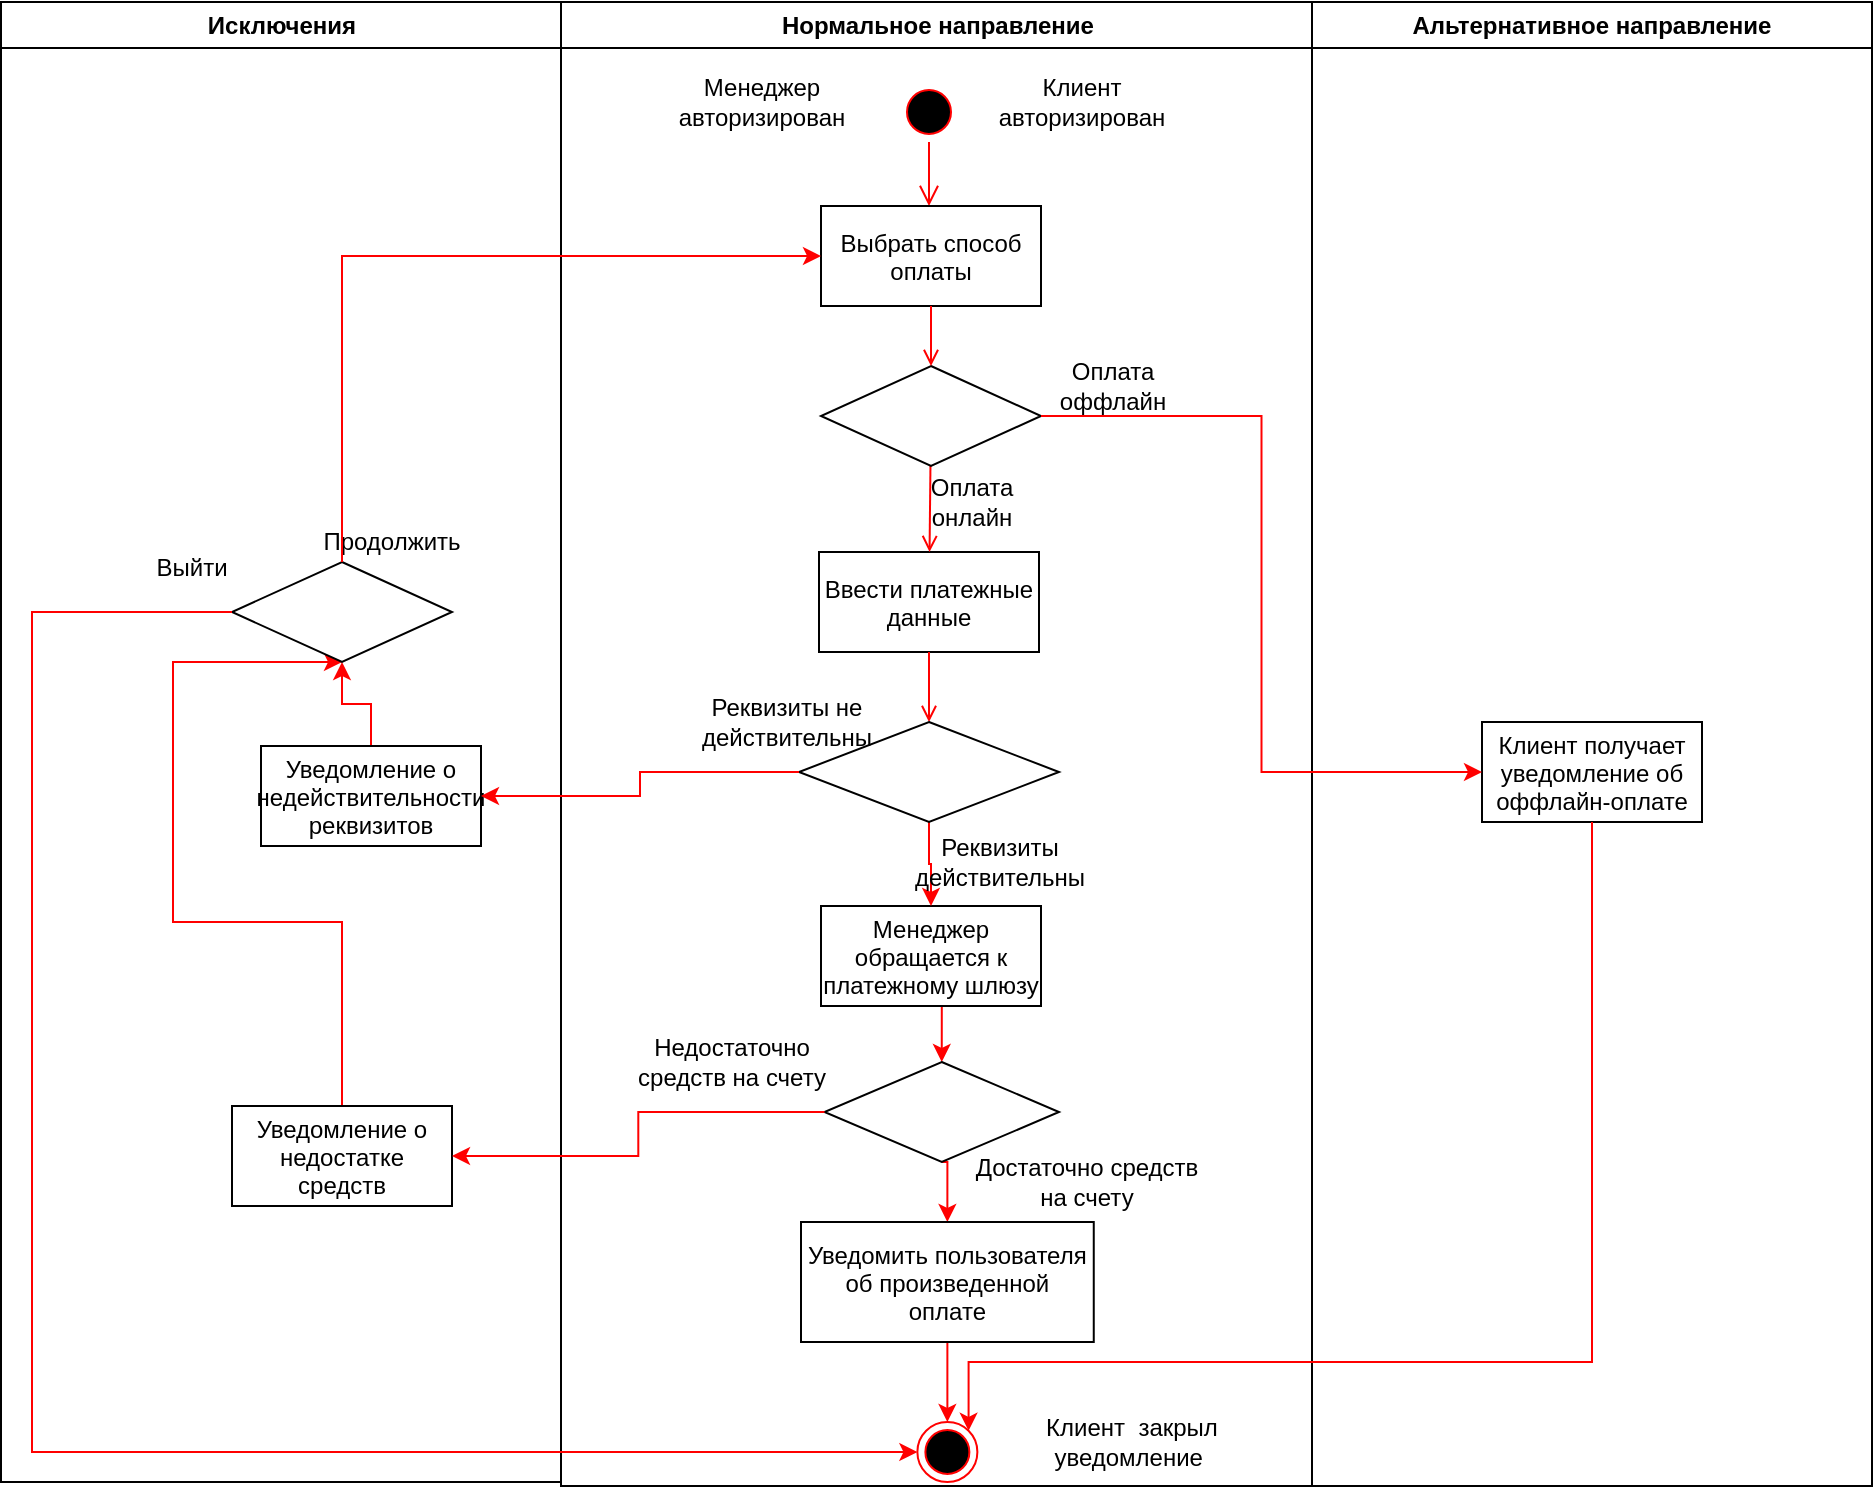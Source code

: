 <mxfile version="13.9.8" type="github" pages="2">
  <diagram name="Page-1" id="e7e014a7-5840-1c2e-5031-d8a46d1fe8dd">
    <mxGraphModel dx="2406" dy="738" grid="1" gridSize="10" guides="1" tooltips="1" connect="1" arrows="1" fold="1" page="1" pageScale="1" pageWidth="1169" pageHeight="826" background="#ffffff" math="0" shadow="0">
      <root>
        <mxCell id="0" />
        <mxCell id="1" parent="0" />
        <mxCell id="3" value="Альтернативное направление" style="swimlane;whiteSpace=wrap" parent="1" vertex="1">
          <mxGeometry x="540" y="140" width="280" height="742" as="geometry" />
        </mxCell>
        <mxCell id="16" value="Клиент получает&#xa;уведомление об &#xa;оффлайн-оплате" style="" parent="3" vertex="1">
          <mxGeometry x="85" y="360" width="110" height="50" as="geometry" />
        </mxCell>
        <mxCell id="2" value="Нормальное направление" style="swimlane;whiteSpace=wrap" parent="3" vertex="1">
          <mxGeometry x="-375.5" width="375.5" height="742" as="geometry" />
        </mxCell>
        <mxCell id="5" value="" style="ellipse;shape=startState;fillColor=#000000;strokeColor=#ff0000;" parent="2" vertex="1">
          <mxGeometry x="169" y="40" width="30" height="30" as="geometry" />
        </mxCell>
        <mxCell id="6" value="" style="edgeStyle=elbowEdgeStyle;elbow=horizontal;verticalAlign=bottom;endArrow=open;endSize=8;strokeColor=#FF0000;endFill=1;rounded=0" parent="2" source="5" target="7" edge="1">
          <mxGeometry x="100" y="40" as="geometry">
            <mxPoint x="115" y="110" as="targetPoint" />
          </mxGeometry>
        </mxCell>
        <mxCell id="7" value="Выбрать способ &#xa;оплаты" style="" parent="2" vertex="1">
          <mxGeometry x="130" y="102" width="110" height="50" as="geometry" />
        </mxCell>
        <mxCell id="8" value="Ввести платежные &#xa;данные" style="" parent="2" vertex="1">
          <mxGeometry x="129" y="275" width="110" height="50" as="geometry" />
        </mxCell>
        <mxCell id="9" value="" style="endArrow=open;strokeColor=#FF0000;endFill=1;rounded=0" parent="2" source="payfzRqC4_l33kHzJgeO-44" target="8" edge="1">
          <mxGeometry relative="1" as="geometry" />
        </mxCell>
        <mxCell id="payfzRqC4_l33kHzJgeO-53" style="edgeStyle=orthogonalEdgeStyle;rounded=0;orthogonalLoop=1;jettySize=auto;html=1;exitX=0.5;exitY=1;exitDx=0;exitDy=0;entryX=0.5;entryY=0;entryDx=0;entryDy=0;labelBackgroundColor=#FF0000;strokeColor=#FF0000;fontColor=#FF0000;" parent="2" source="10" target="payfzRqC4_l33kHzJgeO-52" edge="1">
          <mxGeometry relative="1" as="geometry" />
        </mxCell>
        <mxCell id="10" value="Менеджер &#xa;обращается к &#xa;платежному шлюзу" style="" parent="2" vertex="1">
          <mxGeometry x="130" y="452" width="110" height="50" as="geometry" />
        </mxCell>
        <mxCell id="11" value="" style="endArrow=open;strokeColor=#FF0000;endFill=1;rounded=0;entryX=0.5;entryY=0;entryDx=0;entryDy=0;" parent="2" source="8" target="payfzRqC4_l33kHzJgeO-49" edge="1">
          <mxGeometry relative="1" as="geometry" />
        </mxCell>
        <mxCell id="payfzRqC4_l33kHzJgeO-41" value="Клиент авторизирован" style="text;html=1;strokeColor=none;fillColor=none;align=center;verticalAlign=middle;whiteSpace=wrap;rounded=0;" parent="2" vertex="1">
          <mxGeometry x="205.5" y="40" width="110" height="20" as="geometry" />
        </mxCell>
        <mxCell id="payfzRqC4_l33kHzJgeO-44" value="" style="rhombus;whiteSpace=wrap;html=1;" parent="2" vertex="1">
          <mxGeometry x="130" y="182" width="110" height="50" as="geometry" />
        </mxCell>
        <mxCell id="payfzRqC4_l33kHzJgeO-45" value="" style="endArrow=open;strokeColor=#FF0000;endFill=1;rounded=0" parent="2" source="7" target="payfzRqC4_l33kHzJgeO-44" edge="1">
          <mxGeometry relative="1" as="geometry">
            <mxPoint x="278.5" y="288" as="sourcePoint" />
            <mxPoint x="278.5" y="388" as="targetPoint" />
          </mxGeometry>
        </mxCell>
        <mxCell id="payfzRqC4_l33kHzJgeO-42" value="Менеджер авторизирован" style="text;html=1;strokeColor=none;fillColor=none;align=center;verticalAlign=middle;whiteSpace=wrap;rounded=0;" parent="2" vertex="1">
          <mxGeometry x="45.5" y="40" width="110" height="20" as="geometry" />
        </mxCell>
        <mxCell id="payfzRqC4_l33kHzJgeO-50" style="edgeStyle=orthogonalEdgeStyle;rounded=0;orthogonalLoop=1;jettySize=auto;html=1;exitX=0.5;exitY=1;exitDx=0;exitDy=0;entryX=0.5;entryY=0;entryDx=0;entryDy=0;labelBackgroundColor=#FF0000;strokeColor=#FF0000;fontColor=#FF0000;" parent="2" source="payfzRqC4_l33kHzJgeO-49" target="10" edge="1">
          <mxGeometry relative="1" as="geometry" />
        </mxCell>
        <mxCell id="payfzRqC4_l33kHzJgeO-49" value="" style="rhombus;whiteSpace=wrap;html=1;" parent="2" vertex="1">
          <mxGeometry x="119" y="360" width="130" height="50" as="geometry" />
        </mxCell>
        <mxCell id="payfzRqC4_l33kHzJgeO-58" style="edgeStyle=orthogonalEdgeStyle;rounded=0;orthogonalLoop=1;jettySize=auto;html=1;exitX=0.5;exitY=1;exitDx=0;exitDy=0;entryX=0.5;entryY=0;entryDx=0;entryDy=0;labelBackgroundColor=#FF0000;strokeColor=#FF0000;fontColor=#FF0000;" parent="2" source="payfzRqC4_l33kHzJgeO-52" target="payfzRqC4_l33kHzJgeO-57" edge="1">
          <mxGeometry relative="1" as="geometry" />
        </mxCell>
        <mxCell id="payfzRqC4_l33kHzJgeO-52" value="" style="rhombus;whiteSpace=wrap;html=1;" parent="2" vertex="1">
          <mxGeometry x="131.75" y="530" width="117.25" height="50" as="geometry" />
        </mxCell>
        <mxCell id="payfzRqC4_l33kHzJgeO-59" style="edgeStyle=orthogonalEdgeStyle;rounded=0;orthogonalLoop=1;jettySize=auto;html=1;exitX=0.5;exitY=1;exitDx=0;exitDy=0;entryX=0.5;entryY=0;entryDx=0;entryDy=0;labelBackgroundColor=#FF0000;strokeColor=#FF0000;fontColor=#FF0000;" parent="2" source="payfzRqC4_l33kHzJgeO-57" target="38" edge="1">
          <mxGeometry relative="1" as="geometry" />
        </mxCell>
        <mxCell id="payfzRqC4_l33kHzJgeO-57" value="Уведомить пользователя&#xa;об произведенной&#xa;оплате" style="" parent="2" vertex="1">
          <mxGeometry x="120" y="610" width="146.38" height="60" as="geometry" />
        </mxCell>
        <mxCell id="38" value="" style="ellipse;shape=endState;fillColor=#000000;strokeColor=#ff0000" parent="2" vertex="1">
          <mxGeometry x="178.19" y="710" width="30" height="30" as="geometry" />
        </mxCell>
        <mxCell id="payfzRqC4_l33kHzJgeO-60" value="Клиент&amp;nbsp; закрыл уведомление&amp;nbsp;" style="text;html=1;strokeColor=none;fillColor=none;align=center;verticalAlign=middle;whiteSpace=wrap;rounded=0;" parent="2" vertex="1">
          <mxGeometry x="211.88" y="710" width="148.12" height="20" as="geometry" />
        </mxCell>
        <mxCell id="payfzRqC4_l33kHzJgeO-64" value="Оплата онлайн" style="text;html=1;strokeColor=none;fillColor=none;align=center;verticalAlign=middle;whiteSpace=wrap;rounded=0;fontColor=#000000;" parent="2" vertex="1">
          <mxGeometry x="185.5" y="240" width="40" height="20" as="geometry" />
        </mxCell>
        <mxCell id="WpDBWfvaGtJAb8BP72D2-39" value="Реквизиты действительны" style="text;html=1;strokeColor=none;fillColor=none;align=center;verticalAlign=middle;whiteSpace=wrap;rounded=0;" vertex="1" parent="2">
          <mxGeometry x="199" y="420" width="40" height="20" as="geometry" />
        </mxCell>
        <mxCell id="WpDBWfvaGtJAb8BP72D2-40" value="Реквизиты не действительны" style="text;html=1;strokeColor=none;fillColor=none;align=center;verticalAlign=middle;whiteSpace=wrap;rounded=0;" vertex="1" parent="2">
          <mxGeometry x="65.5" y="350" width="94.5" height="20" as="geometry" />
        </mxCell>
        <mxCell id="WpDBWfvaGtJAb8BP72D2-41" value="Оплата оффлайн" style="text;html=1;strokeColor=none;fillColor=none;align=center;verticalAlign=middle;whiteSpace=wrap;rounded=0;" vertex="1" parent="2">
          <mxGeometry x="240" y="182" width="71" height="20" as="geometry" />
        </mxCell>
        <mxCell id="WpDBWfvaGtJAb8BP72D2-47" value="Недостаточно средств на счету" style="text;html=1;strokeColor=none;fillColor=none;align=center;verticalAlign=middle;whiteSpace=wrap;rounded=0;" vertex="1" parent="2">
          <mxGeometry x="30" y="520" width="110" height="20" as="geometry" />
        </mxCell>
        <mxCell id="WpDBWfvaGtJAb8BP72D2-48" value="Достаточно средств на счету" style="text;html=1;strokeColor=none;fillColor=none;align=center;verticalAlign=middle;whiteSpace=wrap;rounded=0;" vertex="1" parent="2">
          <mxGeometry x="205.5" y="580" width="114.5" height="20" as="geometry" />
        </mxCell>
        <mxCell id="payfzRqC4_l33kHzJgeO-61" style="edgeStyle=orthogonalEdgeStyle;rounded=0;orthogonalLoop=1;jettySize=auto;html=1;exitX=1;exitY=0.5;exitDx=0;exitDy=0;entryX=0;entryY=0.5;entryDx=0;entryDy=0;labelBackgroundColor=#FF0000;strokeColor=#FF0000;fontColor=#000000;" parent="3" source="payfzRqC4_l33kHzJgeO-44" target="16" edge="1">
          <mxGeometry relative="1" as="geometry" />
        </mxCell>
        <mxCell id="payfzRqC4_l33kHzJgeO-63" style="edgeStyle=orthogonalEdgeStyle;rounded=0;orthogonalLoop=1;jettySize=auto;html=1;exitX=0.5;exitY=1;exitDx=0;exitDy=0;entryX=1;entryY=0;entryDx=0;entryDy=0;labelBackgroundColor=#FF0000;strokeColor=#FF0000;fontColor=#000000;" parent="3" source="16" target="38" edge="1">
          <mxGeometry relative="1" as="geometry">
            <Array as="points">
              <mxPoint x="140" y="680" />
              <mxPoint x="-172" y="680" />
            </Array>
          </mxGeometry>
        </mxCell>
        <mxCell id="4" value="Исключения" style="swimlane;whiteSpace=wrap" parent="1" vertex="1">
          <mxGeometry x="-115.5" y="140" width="280" height="740" as="geometry" />
        </mxCell>
        <mxCell id="WpDBWfvaGtJAb8BP72D2-50" style="edgeStyle=orthogonalEdgeStyle;rounded=0;orthogonalLoop=1;jettySize=auto;html=1;exitX=0.5;exitY=0;exitDx=0;exitDy=0;entryX=0.5;entryY=1;entryDx=0;entryDy=0;strokeColor=#FF0000;" edge="1" parent="4" source="33" target="WpDBWfvaGtJAb8BP72D2-49">
          <mxGeometry relative="1" as="geometry" />
        </mxCell>
        <mxCell id="33" value="Уведомление о&#xa;недействительности &#xa;реквизитов" style="" parent="4" vertex="1">
          <mxGeometry x="130" y="372" width="110" height="50" as="geometry" />
        </mxCell>
        <mxCell id="WpDBWfvaGtJAb8BP72D2-55" style="edgeStyle=orthogonalEdgeStyle;rounded=0;orthogonalLoop=1;jettySize=auto;html=1;exitX=0.5;exitY=0;exitDx=0;exitDy=0;entryX=0.5;entryY=1;entryDx=0;entryDy=0;strokeColor=#FF0000;" edge="1" parent="4" source="payfzRqC4_l33kHzJgeO-55" target="WpDBWfvaGtJAb8BP72D2-49">
          <mxGeometry relative="1" as="geometry">
            <Array as="points">
              <mxPoint x="171" y="460" />
              <mxPoint x="86" y="460" />
              <mxPoint x="86" y="330" />
            </Array>
          </mxGeometry>
        </mxCell>
        <mxCell id="payfzRqC4_l33kHzJgeO-55" value="Уведомление о &#xa;недостатке &#xa;средств" style="" parent="4" vertex="1">
          <mxGeometry x="115.5" y="552" width="110" height="50" as="geometry" />
        </mxCell>
        <mxCell id="WpDBWfvaGtJAb8BP72D2-49" value="" style="rhombus;whiteSpace=wrap;html=1;" vertex="1" parent="4">
          <mxGeometry x="115.5" y="280" width="110" height="50" as="geometry" />
        </mxCell>
        <mxCell id="WpDBWfvaGtJAb8BP72D2-52" value="Продолжить" style="text;html=1;strokeColor=none;fillColor=none;align=center;verticalAlign=middle;whiteSpace=wrap;rounded=0;" vertex="1" parent="4">
          <mxGeometry x="175.5" y="260" width="40" height="20" as="geometry" />
        </mxCell>
        <mxCell id="WpDBWfvaGtJAb8BP72D2-54" value="Выйти" style="text;html=1;strokeColor=none;fillColor=none;align=center;verticalAlign=middle;whiteSpace=wrap;rounded=0;" vertex="1" parent="4">
          <mxGeometry x="75.5" y="273" width="40" height="20" as="geometry" />
        </mxCell>
        <mxCell id="payfzRqC4_l33kHzJgeO-51" style="edgeStyle=orthogonalEdgeStyle;rounded=0;orthogonalLoop=1;jettySize=auto;html=1;exitX=0;exitY=0.5;exitDx=0;exitDy=0;entryX=1;entryY=0.5;entryDx=0;entryDy=0;labelBackgroundColor=#FF0000;strokeColor=#FF0000;fontColor=#FF0000;" parent="1" source="payfzRqC4_l33kHzJgeO-49" target="33" edge="1">
          <mxGeometry relative="1" as="geometry" />
        </mxCell>
        <mxCell id="payfzRqC4_l33kHzJgeO-56" style="edgeStyle=orthogonalEdgeStyle;rounded=0;orthogonalLoop=1;jettySize=auto;html=1;exitX=0;exitY=0.5;exitDx=0;exitDy=0;entryX=1;entryY=0.5;entryDx=0;entryDy=0;labelBackgroundColor=#FF0000;strokeColor=#FF0000;fontColor=#FF0000;" parent="1" source="payfzRqC4_l33kHzJgeO-52" target="payfzRqC4_l33kHzJgeO-55" edge="1">
          <mxGeometry relative="1" as="geometry" />
        </mxCell>
        <mxCell id="WpDBWfvaGtJAb8BP72D2-51" style="edgeStyle=orthogonalEdgeStyle;rounded=0;orthogonalLoop=1;jettySize=auto;html=1;exitX=0.5;exitY=0;exitDx=0;exitDy=0;entryX=0;entryY=0.5;entryDx=0;entryDy=0;strokeColor=#FF0000;" edge="1" parent="1" source="WpDBWfvaGtJAb8BP72D2-49" target="7">
          <mxGeometry relative="1" as="geometry" />
        </mxCell>
        <mxCell id="WpDBWfvaGtJAb8BP72D2-53" style="edgeStyle=orthogonalEdgeStyle;rounded=0;orthogonalLoop=1;jettySize=auto;html=1;exitX=0;exitY=0.5;exitDx=0;exitDy=0;strokeColor=#FF0000;entryX=0;entryY=0.5;entryDx=0;entryDy=0;" edge="1" parent="1" source="WpDBWfvaGtJAb8BP72D2-49" target="38">
          <mxGeometry relative="1" as="geometry">
            <mxPoint x="210" y="810.0" as="targetPoint" />
            <Array as="points">
              <mxPoint x="-100" y="445" />
              <mxPoint x="-100" y="865" />
            </Array>
          </mxGeometry>
        </mxCell>
      </root>
    </mxGraphModel>
  </diagram>
  <diagram id="twCJopP6pjNZeUdfh6I7" name="Page-2">
    <mxGraphModel dx="742" dy="443" grid="1" gridSize="10" guides="1" tooltips="1" connect="1" arrows="1" fold="1" page="1" pageScale="1" pageWidth="827" pageHeight="1169" math="0" shadow="0">
      <root>
        <mxCell id="E5rrJ6HUVpT2nXBQITvH-0" />
        <mxCell id="E5rrJ6HUVpT2nXBQITvH-1" parent="E5rrJ6HUVpT2nXBQITvH-0" />
        <mxCell id="E5rrJ6HUVpT2nXBQITvH-2" value="Клиент" style="shape=umlActor;verticalLabelPosition=bottom;verticalAlign=top;html=1;" vertex="1" parent="E5rrJ6HUVpT2nXBQITvH-1">
          <mxGeometry x="60" y="10" width="30" height="60" as="geometry" />
        </mxCell>
        <mxCell id="hGbeXIHVRnuwIxVUk1rJ-0" value="" style="html=1;points=[];perimeter=orthogonalPerimeter;" vertex="1" parent="E5rrJ6HUVpT2nXBQITvH-1">
          <mxGeometry x="70" y="120" width="10" height="50" as="geometry" />
        </mxCell>
        <mxCell id="hGbeXIHVRnuwIxVUk1rJ-1" value="Менеджер" style="shape=umlActor;verticalLabelPosition=bottom;verticalAlign=top;html=1;" vertex="1" parent="E5rrJ6HUVpT2nXBQITvH-1">
          <mxGeometry x="390" y="10" width="30" height="60" as="geometry" />
        </mxCell>
        <mxCell id="bqVrj4SfDNWQZIhXisQ--2" value="" style="endArrow=open;endFill=1;endSize=12;html=1;exitX=0.933;exitY=0.088;exitDx=0;exitDy=0;exitPerimeter=0;entryX=1;entryY=0.638;entryDx=0;entryDy=0;entryPerimeter=0;edgeStyle=elbowEdgeStyle;" edge="1" parent="E5rrJ6HUVpT2nXBQITvH-1" source="hGbeXIHVRnuwIxVUk1rJ-0" target="hGbeXIHVRnuwIxVUk1rJ-0">
          <mxGeometry width="160" relative="1" as="geometry">
            <mxPoint x="330" y="250" as="sourcePoint" />
            <mxPoint x="490" y="250" as="targetPoint" />
            <Array as="points">
              <mxPoint x="180" y="127" />
              <mxPoint x="260" y="150" />
            </Array>
          </mxGeometry>
        </mxCell>
        <mxCell id="bqVrj4SfDNWQZIhXisQ--3" value="Оплата картой" style="text;html=1;strokeColor=none;fillColor=none;align=center;verticalAlign=middle;whiteSpace=wrap;rounded=0;" vertex="1" parent="E5rrJ6HUVpT2nXBQITvH-1">
          <mxGeometry x="100" y="100" width="40" height="20" as="geometry" />
        </mxCell>
        <mxCell id="bqVrj4SfDNWQZIhXisQ--4" value="" style="html=1;points=[];perimeter=orthogonalPerimeter;" vertex="1" parent="E5rrJ6HUVpT2nXBQITvH-1">
          <mxGeometry x="70" y="200" width="10" height="50" as="geometry" />
        </mxCell>
        <mxCell id="bqVrj4SfDNWQZIhXisQ--6" value="Ввод реквизитов" style="text;html=1;strokeColor=none;fillColor=none;align=center;verticalAlign=middle;whiteSpace=wrap;rounded=0;" vertex="1" parent="E5rrJ6HUVpT2nXBQITvH-1">
          <mxGeometry x="110" y="190" width="40" height="20" as="geometry" />
        </mxCell>
        <mxCell id="XE6XGJD_LZm9p9EPuLdF-0" value="" style="endArrow=open;endFill=1;endSize=12;html=1;strokeColor=#000000;exitX=1.133;exitY=0.22;exitDx=0;exitDy=0;exitPerimeter=0;" edge="1" parent="E5rrJ6HUVpT2nXBQITvH-1" source="bqVrj4SfDNWQZIhXisQ--4" target="XE6XGJD_LZm9p9EPuLdF-1">
          <mxGeometry width="160" relative="1" as="geometry">
            <mxPoint x="240" y="220" as="sourcePoint" />
            <mxPoint x="400" y="220" as="targetPoint" />
          </mxGeometry>
        </mxCell>
        <mxCell id="XE6XGJD_LZm9p9EPuLdF-1" value="" style="html=1;points=[];perimeter=orthogonalPerimeter;" vertex="1" parent="E5rrJ6HUVpT2nXBQITvH-1">
          <mxGeometry x="400" y="200" width="10" height="50" as="geometry" />
        </mxCell>
        <mxCell id="XE6XGJD_LZm9p9EPuLdF-3" value="Уведомление" style="html=1;verticalAlign=bottom;endArrow=open;dashed=1;endSize=8;strokeColor=#000000;exitX=-0.133;exitY=0.78;exitDx=0;exitDy=0;exitPerimeter=0;" edge="1" parent="E5rrJ6HUVpT2nXBQITvH-1" source="XE6XGJD_LZm9p9EPuLdF-1" target="bqVrj4SfDNWQZIhXisQ--4">
          <mxGeometry relative="1" as="geometry">
            <mxPoint x="360" y="220" as="sourcePoint" />
            <mxPoint x="280" y="220" as="targetPoint" />
            <Array as="points">
              <mxPoint x="270" y="240" />
            </Array>
          </mxGeometry>
        </mxCell>
        <mxCell id="XE6XGJD_LZm9p9EPuLdF-4" value="" style="html=1;points=[];perimeter=orthogonalPerimeter;" vertex="1" parent="E5rrJ6HUVpT2nXBQITvH-1">
          <mxGeometry x="70" y="300" width="10" height="50" as="geometry" />
        </mxCell>
        <mxCell id="XE6XGJD_LZm9p9EPuLdF-5" value="" style="endArrow=open;endFill=1;endSize=12;html=1;exitX=0.933;exitY=0.088;exitDx=0;exitDy=0;exitPerimeter=0;entryX=1;entryY=0.638;entryDx=0;entryDy=0;entryPerimeter=0;edgeStyle=elbowEdgeStyle;" edge="1" parent="E5rrJ6HUVpT2nXBQITvH-1" source="XE6XGJD_LZm9p9EPuLdF-4" target="XE6XGJD_LZm9p9EPuLdF-4">
          <mxGeometry width="160" relative="1" as="geometry">
            <mxPoint x="330" y="430" as="sourcePoint" />
            <mxPoint x="490" y="430" as="targetPoint" />
            <Array as="points">
              <mxPoint x="180" y="307" />
              <mxPoint x="260" y="330" />
            </Array>
          </mxGeometry>
        </mxCell>
        <mxCell id="XE6XGJD_LZm9p9EPuLdF-6" value="Оплата наличными" style="text;html=1;strokeColor=none;fillColor=none;align=center;verticalAlign=middle;whiteSpace=wrap;rounded=0;" vertex="1" parent="E5rrJ6HUVpT2nXBQITvH-1">
          <mxGeometry x="100" y="280" width="40" height="20" as="geometry" />
        </mxCell>
      </root>
    </mxGraphModel>
  </diagram>
</mxfile>
